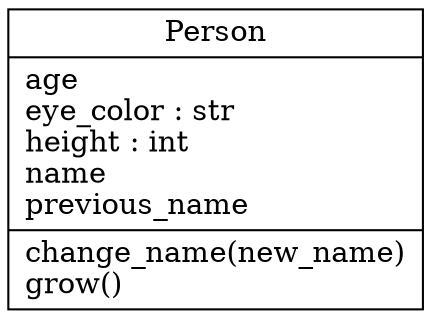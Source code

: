 digraph "classes" {
charset="utf-8"
rankdir=BT
"0" [label="{Person|age\leye_color : str\lheight : int\lname\lprevious_name\l|change_name(new_name)\lgrow()\l}", shape="record"];
}
